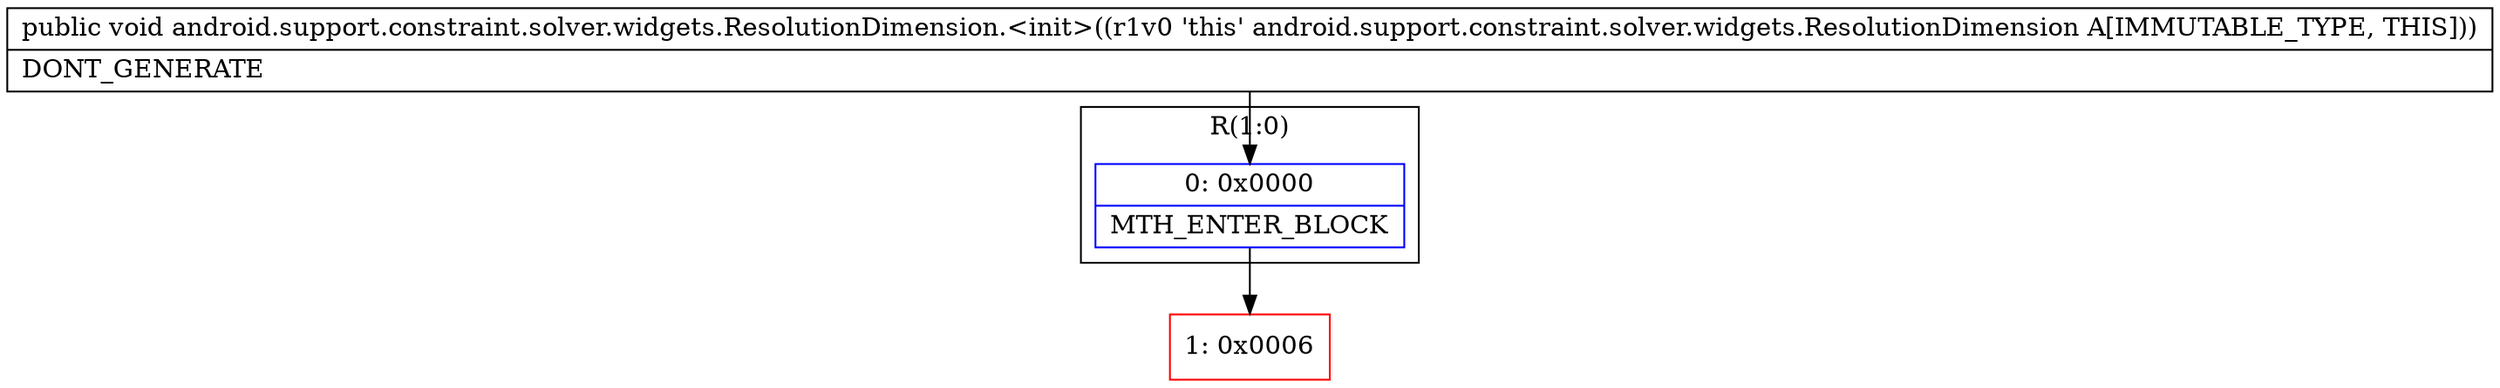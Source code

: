 digraph "CFG forandroid.support.constraint.solver.widgets.ResolutionDimension.\<init\>()V" {
subgraph cluster_Region_1296400366 {
label = "R(1:0)";
node [shape=record,color=blue];
Node_0 [shape=record,label="{0\:\ 0x0000|MTH_ENTER_BLOCK\l}"];
}
Node_1 [shape=record,color=red,label="{1\:\ 0x0006}"];
MethodNode[shape=record,label="{public void android.support.constraint.solver.widgets.ResolutionDimension.\<init\>((r1v0 'this' android.support.constraint.solver.widgets.ResolutionDimension A[IMMUTABLE_TYPE, THIS]))  | DONT_GENERATE\l}"];
MethodNode -> Node_0;
Node_0 -> Node_1;
}

